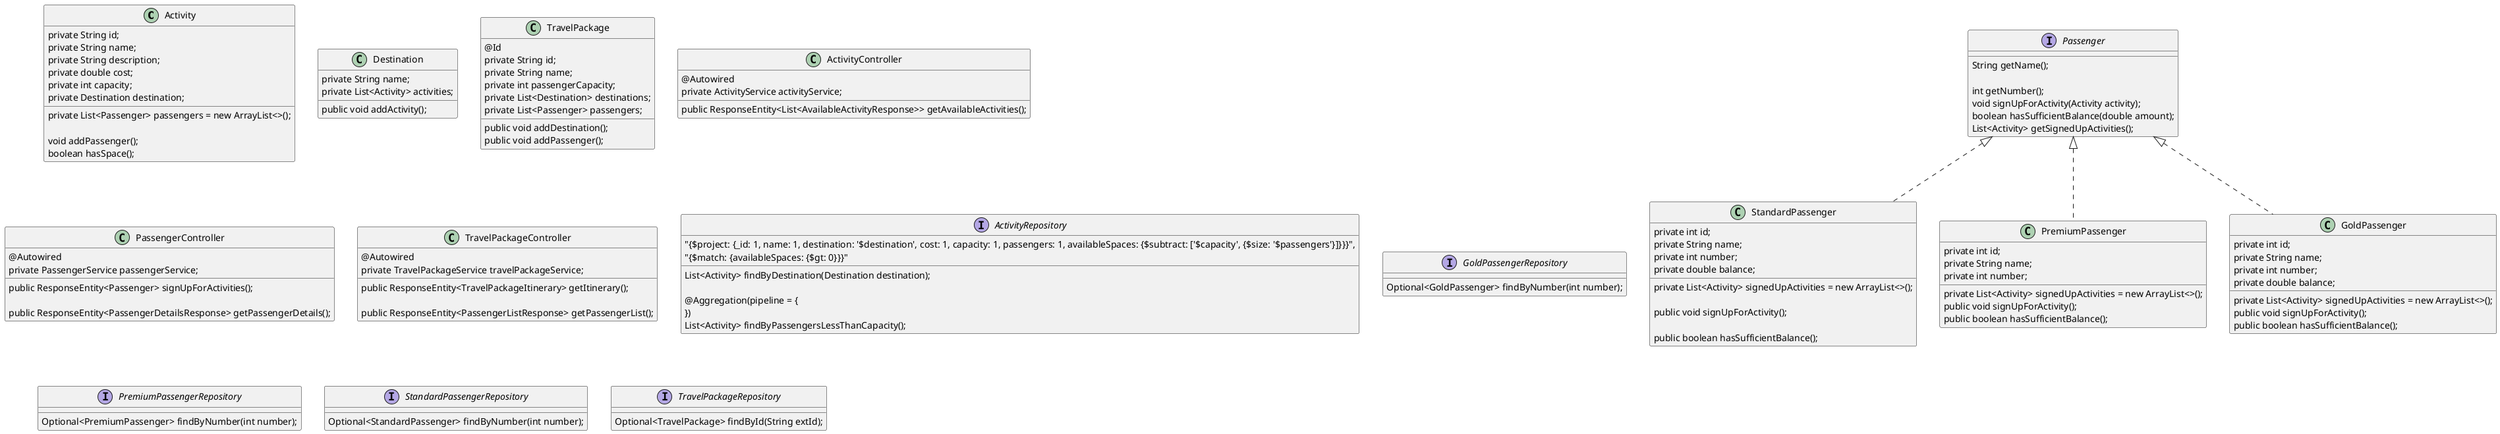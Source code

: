 @startuml

class Activity {
    private String id;
    private String name;
    private String description;
    private double cost;
    private int capacity;
    private Destination destination;
    private List<Passenger> passengers = new ArrayList<>();

    void addPassenger();
    boolean hasSpace();

   }

   interface Passenger {

       String getName();

       int getNumber();
       void signUpForActivity(Activity activity);
       boolean hasSufficientBalance(double amount);
       List<Activity> getSignedUpActivities();
   }

   class StandardPassenger implements Passenger {
       private int id;
       private String name;
       private int number;
       private double balance;
       private List<Activity> signedUpActivities = new ArrayList<>();

       public void signUpForActivity();

       public boolean hasSufficientBalance();
   }

   class PremiumPassenger implements Passenger {
       private int id;
       private String name;
       private int number;
       private List<Activity> signedUpActivities = new ArrayList<>();
       public void signUpForActivity();
       public boolean hasSufficientBalance();
   }

   class GoldPassenger implements Passenger {
       private int id;
       private String name;
       private int number;
       private double balance;
       private List<Activity> signedUpActivities = new ArrayList<>();
       public void signUpForActivity();
       public boolean hasSufficientBalance();
   }

   class Destination {
       private String name;
       private List<Activity> activities;

       public void addActivity();
   }

   class TravelPackage {
       @Id
       private String id;
       private String name;
       private int passengerCapacity;
       private List<Destination> destinations;
       private List<Passenger> passengers;

       public void addDestination();
       public void addPassenger();
   }

   class ActivityController {

       @Autowired
       private ActivityService activityService;
       public ResponseEntity<List<AvailableActivityResponse>> getAvailableActivities();
       }

   class PassengerController {

       @Autowired
       private PassengerService passengerService;
       public ResponseEntity<Passenger> signUpForActivities();

       public ResponseEntity<PassengerDetailsResponse> getPassengerDetails();
   }

   class TravelPackageController {
     @Autowired
     private TravelPackageService travelPackageService;
     public ResponseEntity<TravelPackageItinerary> getItinerary();

     public ResponseEntity<PassengerListResponse> getPassengerList();
   }

   interface ActivityRepository {
       List<Activity> findByDestination(Destination destination);

       @Aggregation(pipeline = {
               "{$project: {_id: 1, name: 1, destination: '$destination', cost: 1, capacity: 1, passengers: 1, availableSpaces: {$subtract: ['$capacity', {$size: '$passengers'}]}}}",
               "{$match: {availableSpaces: {$gt: 0}}}"
       })
       List<Activity> findByPassengersLessThanCapacity();
   }

   interface GoldPassengerRepository {
       Optional<GoldPassenger> findByNumber(int number);
   }

   interface PremiumPassengerRepository {
       Optional<PremiumPassenger> findByNumber(int number);
   }

   interface StandardPassengerRepository {
       Optional<StandardPassenger> findByNumber(int number);
   }

   interface TravelPackageRepository {
       Optional<TravelPackage> findById(String extId);
   }



@enduml